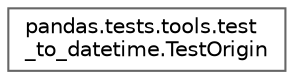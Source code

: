 digraph "Graphical Class Hierarchy"
{
 // LATEX_PDF_SIZE
  bgcolor="transparent";
  edge [fontname=Helvetica,fontsize=10,labelfontname=Helvetica,labelfontsize=10];
  node [fontname=Helvetica,fontsize=10,shape=box,height=0.2,width=0.4];
  rankdir="LR";
  Node0 [id="Node000000",label="pandas.tests.tools.test\l_to_datetime.TestOrigin",height=0.2,width=0.4,color="grey40", fillcolor="white", style="filled",URL="$d7/da4/classpandas_1_1tests_1_1tools_1_1test__to__datetime_1_1TestOrigin.html",tooltip=" "];
}
